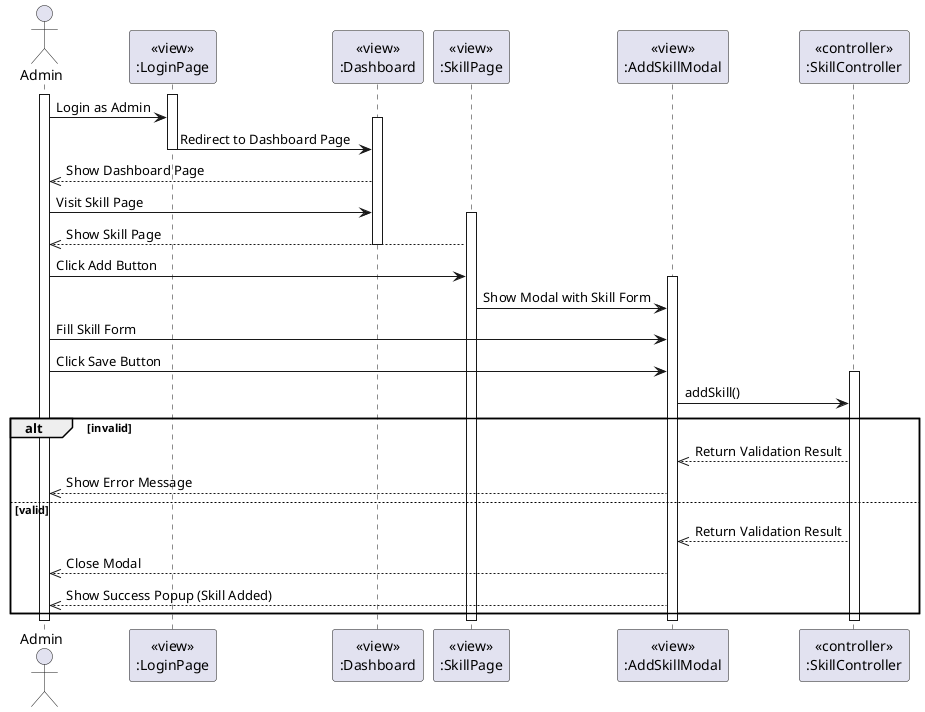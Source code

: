 @startuml AddSkill
actor Admin
participant LoginPageView [
  <<view>>
  :LoginPage
]

participant DashboardView [
  <<view>>
  :Dashboard
]

participant SkillView [
  <<view>>
  :SkillPage
]

participant AddSkillModalView [
  <<view>>
  :AddSkillModal
]

participant SkillController [
  <<controller>>
  :SkillController
]

activate Admin
activate LoginPageView
Admin -> LoginPageView: Login as Admin
activate DashboardView
LoginPageView -> DashboardView: Redirect to Dashboard Page
deactivate LoginPageView

DashboardView -->> Admin: Show Dashboard Page

Admin -> DashboardView: Visit Skill Page
activate SkillView
SkillView -->> Admin: Show Skill Page
deactivate DashboardView

Admin -> SkillView: Click Add Button

activate AddSkillModalView
SkillView -> AddSkillModalView: Show Modal with Skill Form

Admin -> AddSkillModalView: Fill Skill Form
Admin -> AddSkillModalView: Click Save Button

activate SkillController
AddSkillModalView -> SkillController: addSkill()
alt invalid
    SkillController -->> AddSkillModalView: Return Validation Result
    AddSkillModalView -->> Admin: Show Error Message
else valid
    SkillController -->> AddSkillModalView: Return Validation Result
    AddSkillModalView -->> Admin: Close Modal
    AddSkillModalView -->> Admin: Show Success Popup (Skill Added)
end

deactivate SkillController
deactivate Admin
deactivate SkillView
deactivate AddSkillModalView
@enduml
